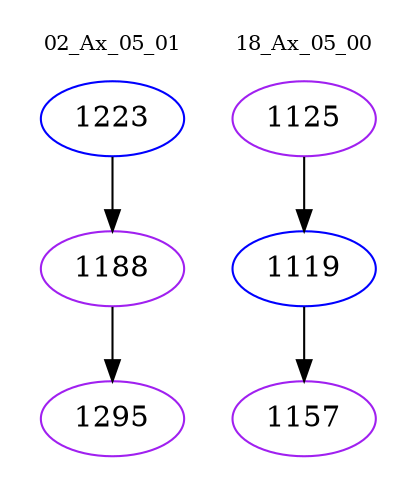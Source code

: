 digraph{
subgraph cluster_0 {
color = white
label = "02_Ax_05_01";
fontsize=10;
T0_1223 [label="1223", color="blue"]
T0_1223 -> T0_1188 [color="black"]
T0_1188 [label="1188", color="purple"]
T0_1188 -> T0_1295 [color="black"]
T0_1295 [label="1295", color="purple"]
}
subgraph cluster_1 {
color = white
label = "18_Ax_05_00";
fontsize=10;
T1_1125 [label="1125", color="purple"]
T1_1125 -> T1_1119 [color="black"]
T1_1119 [label="1119", color="blue"]
T1_1119 -> T1_1157 [color="black"]
T1_1157 [label="1157", color="purple"]
}
}
